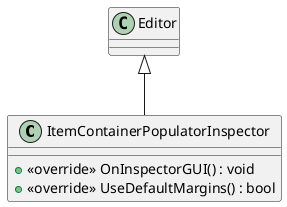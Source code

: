 @startuml
class ItemContainerPopulatorInspector {
    + <<override>> OnInspectorGUI() : void
    + <<override>> UseDefaultMargins() : bool
}
Editor <|-- ItemContainerPopulatorInspector
@enduml
